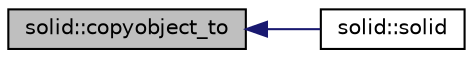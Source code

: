 digraph "solid::copyobject_to"
{
  edge [fontname="Helvetica",fontsize="10",labelfontname="Helvetica",labelfontsize="10"];
  node [fontname="Helvetica",fontsize="10",shape=record];
  rankdir="LR";
  Node1082 [label="solid::copyobject_to",height=0.2,width=0.4,color="black", fillcolor="grey75", style="filled", fontcolor="black"];
  Node1082 -> Node1083 [dir="back",color="midnightblue",fontsize="10",style="solid",fontname="Helvetica"];
  Node1083 [label="solid::solid",height=0.2,width=0.4,color="black", fillcolor="white", style="filled",URL="$d8/def/classsolid.html#a5cbfb36f813a28289bda9739e562af19"];
}
